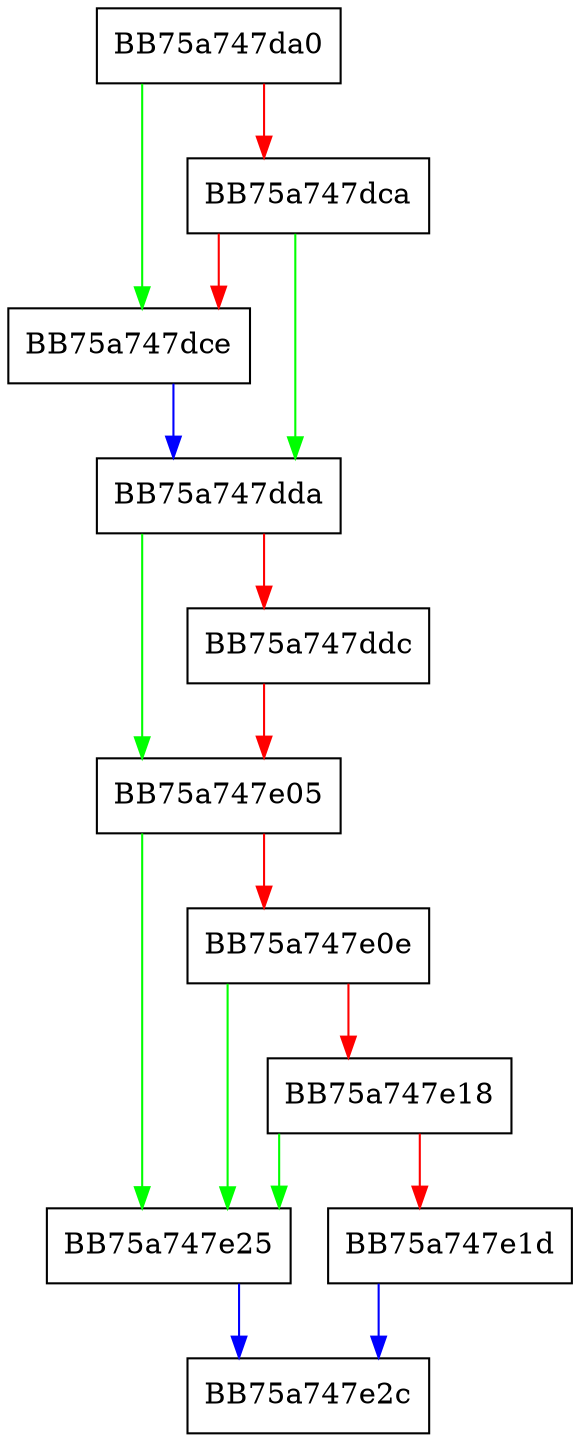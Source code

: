 digraph pcache1Init {
  node [shape="box"];
  graph [splines=ortho];
  BB75a747da0 -> BB75a747dce [color="green"];
  BB75a747da0 -> BB75a747dca [color="red"];
  BB75a747dca -> BB75a747dda [color="green"];
  BB75a747dca -> BB75a747dce [color="red"];
  BB75a747dce -> BB75a747dda [color="blue"];
  BB75a747dda -> BB75a747e05 [color="green"];
  BB75a747dda -> BB75a747ddc [color="red"];
  BB75a747ddc -> BB75a747e05 [color="red"];
  BB75a747e05 -> BB75a747e25 [color="green"];
  BB75a747e05 -> BB75a747e0e [color="red"];
  BB75a747e0e -> BB75a747e25 [color="green"];
  BB75a747e0e -> BB75a747e18 [color="red"];
  BB75a747e18 -> BB75a747e25 [color="green"];
  BB75a747e18 -> BB75a747e1d [color="red"];
  BB75a747e1d -> BB75a747e2c [color="blue"];
  BB75a747e25 -> BB75a747e2c [color="blue"];
}